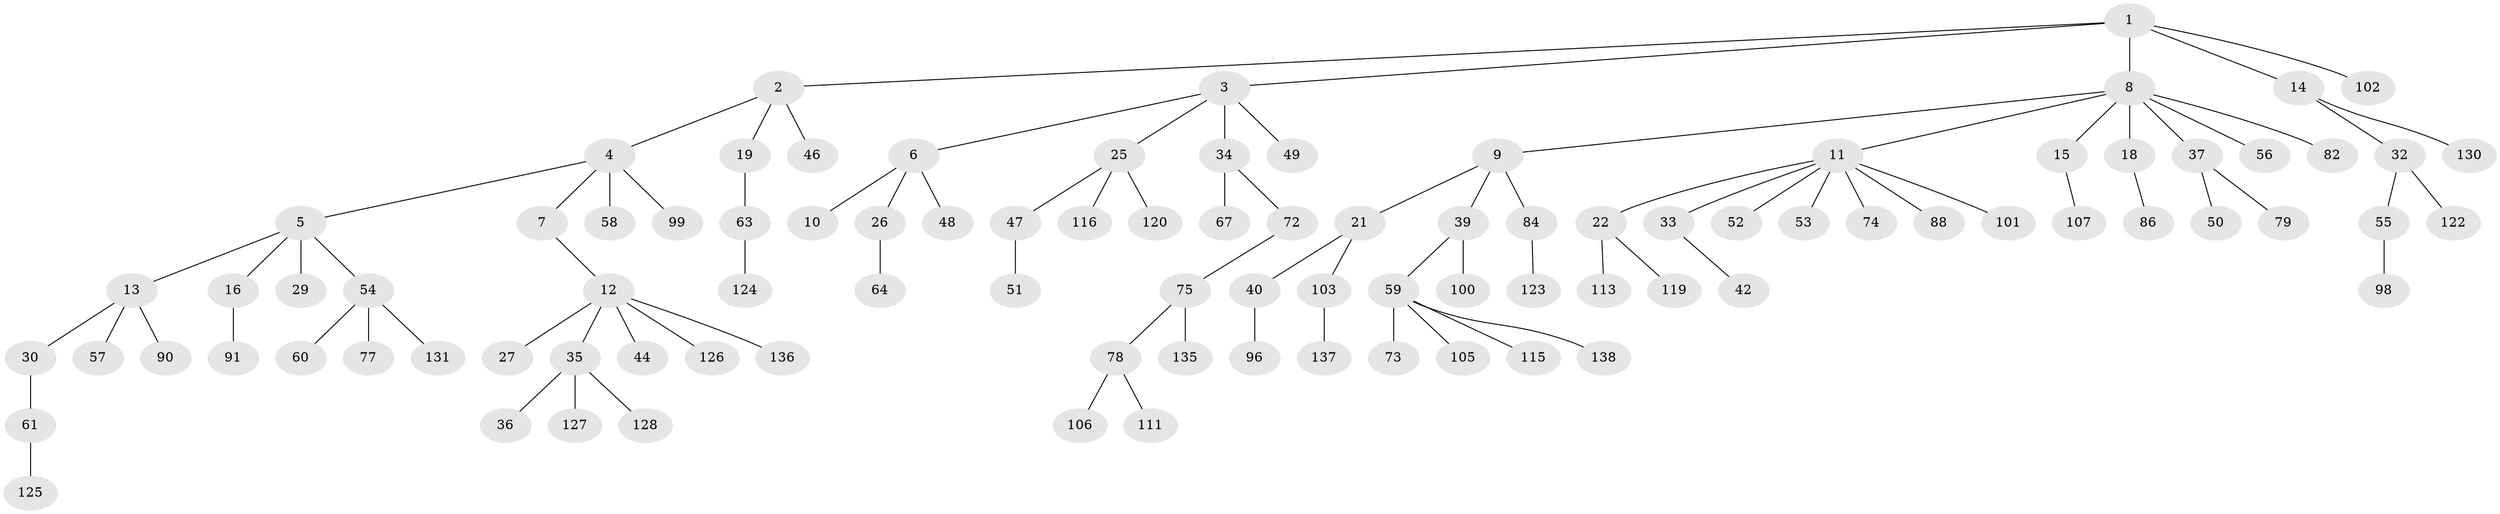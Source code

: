 // original degree distribution, {6: 0.021739130434782608, 4: 0.050724637681159424, 5: 0.043478260869565216, 2: 0.2246376811594203, 8: 0.007246376811594203, 3: 0.13768115942028986, 1: 0.5144927536231884}
// Generated by graph-tools (version 1.1) at 2025/42/03/06/25 10:42:04]
// undirected, 96 vertices, 95 edges
graph export_dot {
graph [start="1"]
  node [color=gray90,style=filled];
  1 [super="+121"];
  2 [super="+28"];
  3;
  4 [super="+23"];
  5 [super="+24"];
  6 [super="+68"];
  7;
  8;
  9 [super="+17"];
  10 [super="+71"];
  11 [super="+41"];
  12 [super="+95"];
  13 [super="+81"];
  14 [super="+31"];
  15 [super="+20"];
  16;
  18 [super="+76"];
  19 [super="+43"];
  21;
  22 [super="+45"];
  25 [super="+62"];
  26 [super="+38"];
  27;
  29;
  30 [super="+80"];
  32 [super="+87"];
  33 [super="+134"];
  34 [super="+110"];
  35 [super="+117"];
  36;
  37 [super="+109"];
  39;
  40;
  42;
  44;
  46 [super="+70"];
  47;
  48;
  49;
  50;
  51 [super="+66"];
  52;
  53 [super="+89"];
  54 [super="+69"];
  55;
  56 [super="+118"];
  57;
  58;
  59 [super="+65"];
  60;
  61 [super="+108"];
  63 [super="+94"];
  64;
  67;
  72;
  73;
  74 [super="+97"];
  75 [super="+129"];
  77 [super="+93"];
  78 [super="+83"];
  79;
  82 [super="+104"];
  84 [super="+85"];
  86;
  88;
  90 [super="+92"];
  91;
  96 [super="+114"];
  98;
  99;
  100 [super="+132"];
  101;
  102;
  103 [super="+133"];
  105 [super="+112"];
  106;
  107;
  111;
  113;
  115;
  116;
  119;
  120;
  122;
  123;
  124;
  125;
  126;
  127;
  128;
  130;
  131;
  135;
  136;
  137;
  138;
  1 -- 2;
  1 -- 3;
  1 -- 8;
  1 -- 14;
  1 -- 102;
  2 -- 4;
  2 -- 19;
  2 -- 46;
  3 -- 6;
  3 -- 25;
  3 -- 34;
  3 -- 49;
  4 -- 5;
  4 -- 7;
  4 -- 58;
  4 -- 99;
  5 -- 13;
  5 -- 16;
  5 -- 29;
  5 -- 54;
  6 -- 10;
  6 -- 26;
  6 -- 48;
  7 -- 12;
  8 -- 9;
  8 -- 11;
  8 -- 15;
  8 -- 18;
  8 -- 37;
  8 -- 56;
  8 -- 82;
  9 -- 39;
  9 -- 84;
  9 -- 21;
  11 -- 22;
  11 -- 33;
  11 -- 74;
  11 -- 101;
  11 -- 88;
  11 -- 52;
  11 -- 53;
  12 -- 27;
  12 -- 35;
  12 -- 44;
  12 -- 136;
  12 -- 126;
  13 -- 30;
  13 -- 57;
  13 -- 90;
  14 -- 130;
  14 -- 32;
  15 -- 107;
  16 -- 91;
  18 -- 86;
  19 -- 63;
  21 -- 40;
  21 -- 103;
  22 -- 119;
  22 -- 113;
  25 -- 47;
  25 -- 120;
  25 -- 116;
  26 -- 64;
  30 -- 61;
  32 -- 55;
  32 -- 122;
  33 -- 42;
  34 -- 67;
  34 -- 72;
  35 -- 36;
  35 -- 128;
  35 -- 127;
  37 -- 50;
  37 -- 79;
  39 -- 59;
  39 -- 100;
  40 -- 96;
  47 -- 51;
  54 -- 60;
  54 -- 77;
  54 -- 131;
  55 -- 98;
  59 -- 115;
  59 -- 73;
  59 -- 138;
  59 -- 105;
  61 -- 125;
  63 -- 124;
  72 -- 75;
  75 -- 78;
  75 -- 135;
  78 -- 106;
  78 -- 111;
  84 -- 123;
  103 -- 137;
}
